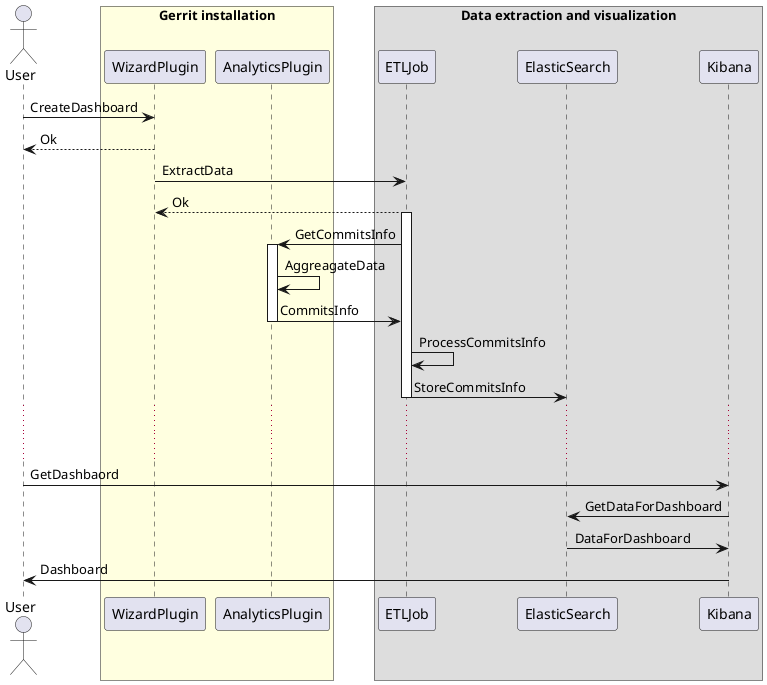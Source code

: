 @startuml

actor User
box "Gerrit installation" #LightYellow
  participant WizardPlugin
  participant AnalyticsPlugin
end box
box "Data extraction and visualization"
  participant ETLJob
  participant ElasticSearch
  participant Kibana
end box

User -> WizardPlugin: CreateDashboard
WizardPlugin --> User: Ok
WizardPlugin -> ETLJob: ExtractData
ETLJob --> WizardPlugin: Ok
activate ETLJob
ETLJob -> AnalyticsPlugin: GetCommitsInfo
activate AnalyticsPlugin
AnalyticsPlugin -> AnalyticsPlugin: AggreagateData
AnalyticsPlugin -> ETLJob: CommitsInfo
deactivate AnalyticsPlugin
ETLJob -> ETLJob: ProcessCommitsInfo
ETLJob -> ElasticSearch: StoreCommitsInfo
deactivate ETLJob
...
...
User -> Kibana: GetDashbaord
Kibana -> ElasticSearch: GetDataForDashboard
ElasticSearch -> Kibana: DataForDashboard
Kibana -> User: Dashboard

@enduml
